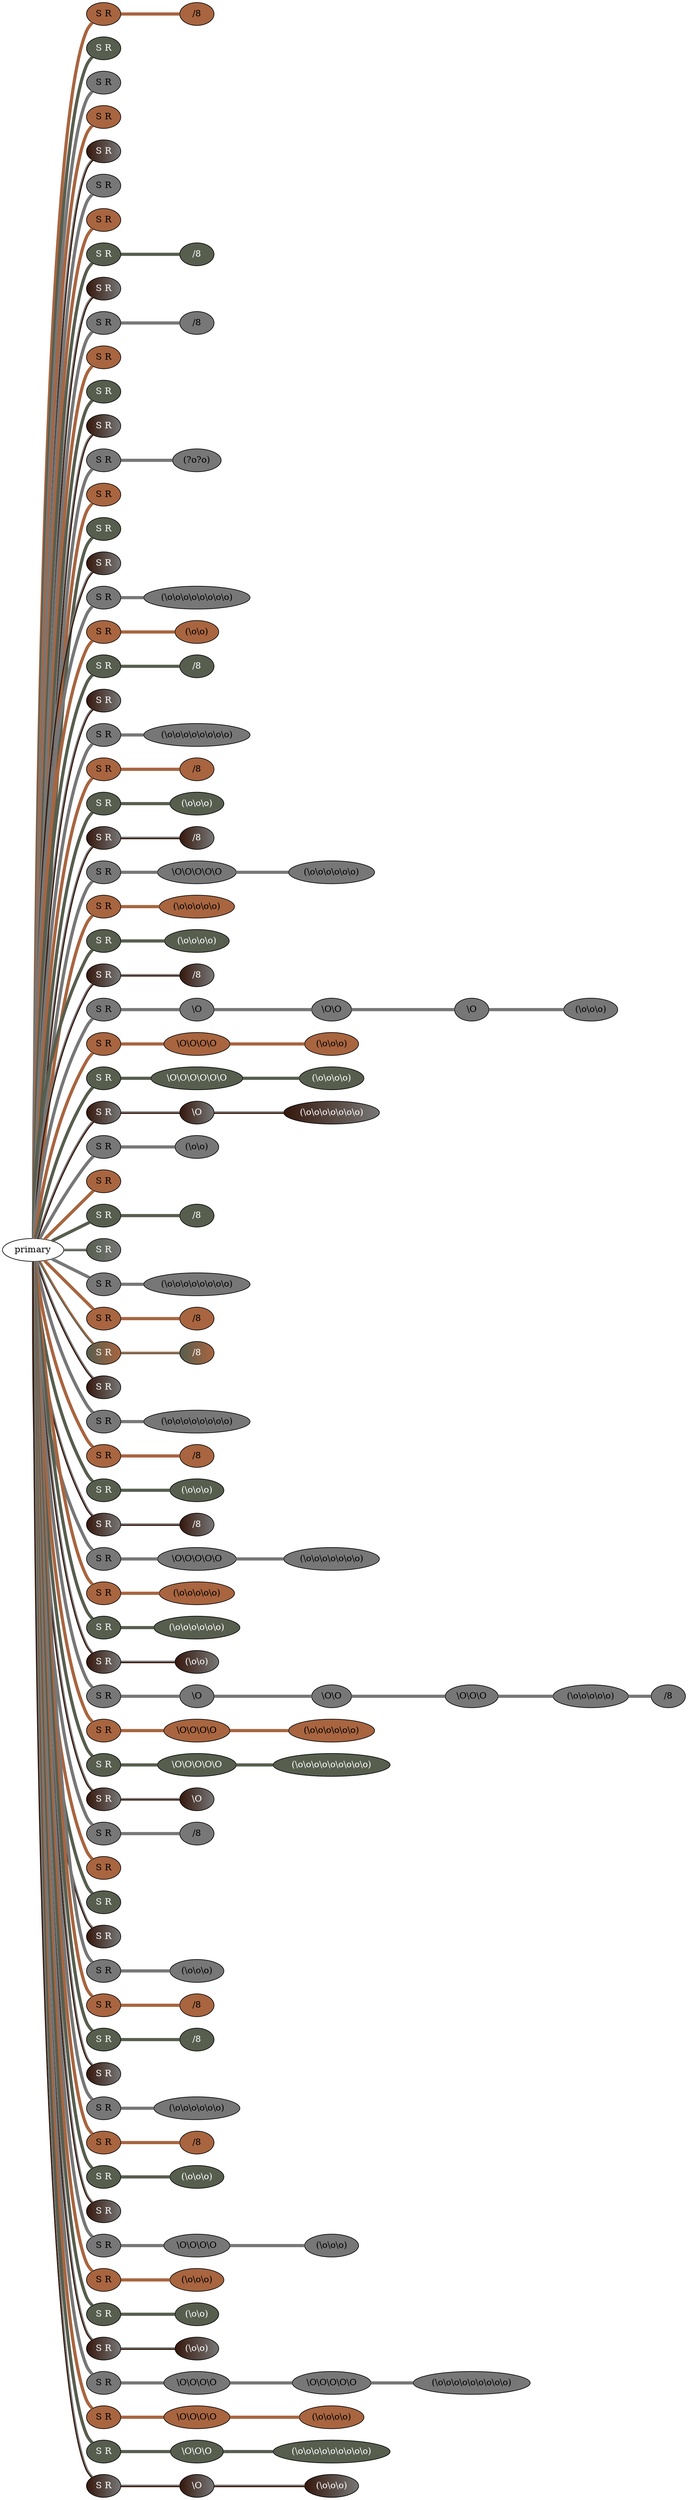 graph {
 graph [rankdir=LR]
"1" [qtype="pendant_node", pendant_colors="#A86540", pendant_ply="S", pendant_attach="R", pendant_length="42.0", label="S R", style=filled, fillcolor="#A86540", fontcolor="#000000"]
"primary" -- "1" [qtype="pendant_link",penwidth=5,color="#A86540"]
"1:0" [qtype="knot_node", knot_value="1", knot_type="E", knot_position="20.0", knot_spin="S", label="/8", style=filled, fillcolor="#A86540" , fontcolor="#000000"]
"1" -- "1:0" [qtype="knot_link",penwidth=5,color="#A86540"]
"2" [qtype="pendant_node", pendant_colors="#575E4E", pendant_ply="S", pendant_attach="R", pendant_length="46.5", label="S R", style=filled, fillcolor="#575E4E", fontcolor="#ffffff"]
"primary" -- "2" [qtype="pendant_link",penwidth=5,color="#575E4E"]
"3" [qtype="pendant_node", pendant_colors="#777777", pendant_ply="S", pendant_attach="R", pendant_length="51.0", label="S R", style=filled, fillcolor="#777777", fontcolor="#000000"]
"primary" -- "3" [qtype="pendant_link",penwidth=5,color="#777777"]
"4" [qtype="pendant_node", pendant_colors="#A86540", pendant_ply="S", pendant_attach="R", pendant_length="44.5", label="S R", style=filled, fillcolor="#A86540", fontcolor="#000000"]
"primary" -- "4" [qtype="pendant_link",penwidth=5,color="#A86540"]
"5" [qtype="pendant_node", pendant_colors="#35170C:#777777", pendant_ply="S", pendant_attach="R", pendant_length="52.5", label="S R", style=filled, fillcolor="#35170C:#777777", fontcolor="#ffffff"]
"primary" -- "5" [qtype="pendant_link",penwidth=2,color="#35170C:#777777"]
"6" [qtype="pendant_node", pendant_colors="#777777", pendant_ply="S", pendant_attach="R", pendant_length="52.0", label="S R", style=filled, fillcolor="#777777", fontcolor="#000000"]
"primary" -- "6" [qtype="pendant_link",penwidth=5,color="#777777"]
"7" [qtype="pendant_node", pendant_colors="#A86540", pendant_ply="S", pendant_attach="R", pendant_length="42.5", label="S R", style=filled, fillcolor="#A86540", fontcolor="#000000"]
"primary" -- "7" [qtype="pendant_link",penwidth=5,color="#A86540"]
"8" [qtype="pendant_node", pendant_colors="#575E4E", pendant_ply="S", pendant_attach="R", pendant_length="40.5", label="S R", style=filled, fillcolor="#575E4E", fontcolor="#ffffff"]
"primary" -- "8" [qtype="pendant_link",penwidth=5,color="#575E4E"]
"8:0" [qtype="knot_node", knot_value="1", knot_type="E", knot_position="20.5", knot_spin="S", label="/8", style=filled, fillcolor="#575E4E" , fontcolor="#ffffff"]
"8" -- "8:0" [qtype="knot_link",penwidth=5,color="#575E4E"]
"9" [qtype="pendant_node", pendant_colors="#35170C:#777777", pendant_ply="S", pendant_attach="R", pendant_length="55.0", label="S R", style=filled, fillcolor="#35170C:#777777", fontcolor="#ffffff"]
"primary" -- "9" [qtype="pendant_link",penwidth=2,color="#35170C:#777777"]
"10" [qtype="pendant_node", pendant_colors="#777777", pendant_ply="S", pendant_attach="R", pendant_length="47.5", label="S R", style=filled, fillcolor="#777777", fontcolor="#000000"]
"primary" -- "10" [qtype="pendant_link",penwidth=5,color="#777777"]
"10:0" [qtype="knot_node", knot_value="1", knot_type="E", knot_position="19.5", knot_spin="S", label="/8", style=filled, fillcolor="#777777" , fontcolor="#000000"]
"10" -- "10:0" [qtype="knot_link",penwidth=5,color="#777777"]
"11" [qtype="pendant_node", pendant_colors="#A86540", pendant_ply="S", pendant_attach="R", pendant_length="42.5", label="S R", style=filled, fillcolor="#A86540", fontcolor="#000000"]
"primary" -- "11" [qtype="pendant_link",penwidth=5,color="#A86540"]
"12" [qtype="pendant_node", pendant_colors="#575E4E", pendant_ply="S", pendant_attach="R", pendant_length="44.5", label="S R", style=filled, fillcolor="#575E4E", fontcolor="#ffffff"]
"primary" -- "12" [qtype="pendant_link",penwidth=5,color="#575E4E"]
"13" [qtype="pendant_node", pendant_colors="#35170C:#777777", pendant_ply="S", pendant_attach="R", pendant_length="51.5", label="S R", style=filled, fillcolor="#35170C:#777777", fontcolor="#ffffff"]
"primary" -- "13" [qtype="pendant_link",penwidth=2,color="#35170C:#777777"]
"14" [qtype="pendant_node", pendant_colors="#777777", pendant_ply="S", pendant_attach="R", pendant_length="45.0", label="S R", style=filled, fillcolor="#777777", fontcolor="#000000"]
"primary" -- "14" [qtype="pendant_link",penwidth=5,color="#777777"]
"14:0" [qtype="knot_node", knot_value="2", knot_type="L", knot_position="19.0", knot_spin="ZS", label="(?o?o)", style=filled, fillcolor="#777777" , fontcolor="#000000"]
"14" -- "14:0" [qtype="knot_link",penwidth=5,color="#777777"]
"15" [qtype="pendant_node", pendant_colors="#A86540", pendant_ply="S", pendant_attach="R", pendant_length="52.5", label="S R", style=filled, fillcolor="#A86540", fontcolor="#000000"]
"primary" -- "15" [qtype="pendant_link",penwidth=5,color="#A86540"]
"16" [qtype="pendant_node", pendant_colors="#575E4E", pendant_ply="S", pendant_attach="R", pendant_length="42.0", label="S R", style=filled, fillcolor="#575E4E", fontcolor="#ffffff"]
"primary" -- "16" [qtype="pendant_link",penwidth=5,color="#575E4E"]
"17" [qtype="pendant_node", pendant_colors="#35170C:#777777", pendant_ply="S", pendant_attach="R", pendant_length="51.0", label="S R", style=filled, fillcolor="#35170C:#777777", fontcolor="#ffffff"]
"primary" -- "17" [qtype="pendant_link",penwidth=2,color="#35170C:#777777"]
"18" [qtype="pendant_node", pendant_colors="#777777", pendant_ply="S", pendant_attach="R", pendant_length="47.0", label="S R", style=filled, fillcolor="#777777", fontcolor="#000000"]
"primary" -- "18" [qtype="pendant_link",penwidth=5,color="#777777"]
"18:0" [qtype="knot_node", knot_value="8", knot_type="L", knot_position="18.5", knot_spin="Z", label="(\\o\\o\\o\\o\\o\\o\\o\\o)", style=filled, fillcolor="#777777" , fontcolor="#000000"]
"18" -- "18:0" [qtype="knot_link",penwidth=5,color="#777777"]
"19" [qtype="pendant_node", pendant_colors="#A86540", pendant_ply="S", pendant_attach="R", pendant_length="49.5", label="S R", style=filled, fillcolor="#A86540", fontcolor="#000000"]
"primary" -- "19" [qtype="pendant_link",penwidth=5,color="#A86540"]
"19:0" [qtype="knot_node", knot_value="2", knot_type="L", knot_position="18.5", knot_spin="Z", label="(\\o\\o)", style=filled, fillcolor="#A86540" , fontcolor="#000000"]
"19" -- "19:0" [qtype="knot_link",penwidth=5,color="#A86540"]
"20" [qtype="pendant_node", pendant_colors="#575E4E", pendant_ply="S", pendant_attach="R", pendant_length="43.5", label="S R", style=filled, fillcolor="#575E4E", fontcolor="#ffffff"]
"primary" -- "20" [qtype="pendant_link",penwidth=5,color="#575E4E"]
"20:0" [qtype="knot_node", knot_value="1", knot_type="E", knot_position="18.5", knot_spin="S", label="/8", style=filled, fillcolor="#575E4E" , fontcolor="#ffffff"]
"20" -- "20:0" [qtype="knot_link",penwidth=5,color="#575E4E"]
"21" [qtype="pendant_node", pendant_colors="#35170C:#777777", pendant_ply="S", pendant_attach="R", pendant_length="55.0", label="S R", style=filled, fillcolor="#35170C:#777777", fontcolor="#ffffff"]
"primary" -- "21" [qtype="pendant_link",penwidth=2,color="#35170C:#777777"]
"22" [qtype="pendant_node", pendant_colors="#777777", pendant_ply="S", pendant_attach="R", pendant_length="33.0", label="S R", style=filled, fillcolor="#777777", fontcolor="#000000"]
"primary" -- "22" [qtype="pendant_link",penwidth=5,color="#777777"]
"22:0" [qtype="knot_node", knot_value="8", knot_type="L", knot_position="15.5", knot_spin="Z", label="(\\o\\o\\o\\o\\o\\o\\o\\o)", style=filled, fillcolor="#777777" , fontcolor="#000000"]
"22" -- "22:0" [qtype="knot_link",penwidth=5,color="#777777"]
"23" [qtype="pendant_node", pendant_colors="#A86540", pendant_ply="S", pendant_attach="R", pendant_length="43.0", label="S R", style=filled, fillcolor="#A86540", fontcolor="#000000"]
"primary" -- "23" [qtype="pendant_link",penwidth=5,color="#A86540"]
"23:0" [qtype="knot_node", knot_value="1", knot_type="E", knot_position="15.5", knot_spin="S", label="/8", style=filled, fillcolor="#A86540" , fontcolor="#000000"]
"23" -- "23:0" [qtype="knot_link",penwidth=5,color="#A86540"]
"24" [qtype="pendant_node", pendant_colors="#575E4E", pendant_ply="S", pendant_attach="R", pendant_length="40.0", label="S R", style=filled, fillcolor="#575E4E", fontcolor="#ffffff"]
"primary" -- "24" [qtype="pendant_link",penwidth=5,color="#575E4E"]
"24:0" [qtype="knot_node", knot_value="3", knot_type="L", knot_position="15.0", knot_spin="Z", label="(\\o\\o\\o)", style=filled, fillcolor="#575E4E" , fontcolor="#ffffff"]
"24" -- "24:0" [qtype="knot_link",penwidth=5,color="#575E4E"]
"25" [qtype="pendant_node", pendant_colors="#35170C:#777777", pendant_ply="S", pendant_attach="R", pendant_length="42.0", label="S R", style=filled, fillcolor="#35170C:#777777", fontcolor="#ffffff"]
"primary" -- "25" [qtype="pendant_link",penwidth=2,color="#35170C:#777777"]
"25:0" [qtype="knot_node", knot_value="1", knot_type="E", knot_position="15.5", knot_spin="S", label="/8", style=filled, fillcolor="#35170C:#777777" , fontcolor="#ffffff"]
"25" -- "25:0" [qtype="knot_link",penwidth=2,color="#35170C:#777777"]
"26" [qtype="pendant_node", pendant_colors="#777777", pendant_ply="S", pendant_attach="R", pendant_length="30.0", label="S R", style=filled, fillcolor="#777777", fontcolor="#000000"]
"primary" -- "26" [qtype="pendant_link",penwidth=5,color="#777777"]
"26:0" [qtype="knot_node", knot_value="5", knot_type="S", knot_position="12.0", knot_spin="Z", label="\\O\\O\\O\\O\\O", style=filled, fillcolor="#777777" , fontcolor="#000000"]
"26" -- "26:0" [qtype="knot_link",penwidth=5,color="#777777"]
"26:1" [qtype="knot_node", knot_value="6", knot_type="L", knot_position="17.5", knot_spin="Z", label="(\\o\\o\\o\\o\\o\\o)", style=filled, fillcolor="#777777" , fontcolor="#000000"]
"26:0" -- "26:1" [qtype="knot_link",penwidth=5,color="#777777"]
"27" [qtype="pendant_node", pendant_colors="#A86540", pendant_ply="S", pendant_attach="R", pendant_length="47.5", label="S R", style=filled, fillcolor="#A86540", fontcolor="#000000"]
"primary" -- "27" [qtype="pendant_link",penwidth=5,color="#A86540"]
"27:0" [qtype="knot_node", knot_value="5", knot_type="L", knot_position="19.0", knot_spin="Z", label="(\\o\\o\\o\\o\\o)", style=filled, fillcolor="#A86540" , fontcolor="#000000"]
"27" -- "27:0" [qtype="knot_link",penwidth=5,color="#A86540"]
"28" [qtype="pendant_node", pendant_colors="#575E4E", pendant_ply="S", pendant_attach="R", pendant_length="37.5", label="S R", style=filled, fillcolor="#575E4E", fontcolor="#ffffff"]
"primary" -- "28" [qtype="pendant_link",penwidth=5,color="#575E4E"]
"28:0" [qtype="knot_node", knot_value="4", knot_type="L", knot_position="18.5", knot_spin="Z", label="(\\o\\o\\o\\o)", style=filled, fillcolor="#575E4E" , fontcolor="#ffffff"]
"28" -- "28:0" [qtype="knot_link",penwidth=5,color="#575E4E"]
"29" [qtype="pendant_node", pendant_colors="#35170C:#777777", pendant_ply="S", pendant_attach="R", pendant_length="42.0", label="S R", style=filled, fillcolor="#35170C:#777777", fontcolor="#ffffff"]
"primary" -- "29" [qtype="pendant_link",penwidth=2,color="#35170C:#777777"]
"29:0" [qtype="knot_node", knot_value="1", knot_type="E", knot_position="22.5", knot_spin="S", label="/8", style=filled, fillcolor="#35170C:#777777" , fontcolor="#ffffff"]
"29" -- "29:0" [qtype="knot_link",penwidth=2,color="#35170C:#777777"]
"30" [qtype="pendant_node", pendant_colors="#777777", pendant_ply="S", pendant_attach="R", pendant_length="47.0", label="S R", style=filled, fillcolor="#777777", fontcolor="#000000"]
"primary" -- "30" [qtype="pendant_link",penwidth=5,color="#777777"]
"30:0" [qtype="knot_node", knot_value="1", knot_type="S", knot_position="3.0", knot_spin="Z", label="\\O", style=filled, fillcolor="#777777" , fontcolor="#000000"]
"30" -- "30:0" [qtype="knot_link",penwidth=5,color="#777777"]
"30:1" [qtype="knot_node", knot_value="2", knot_type="S", knot_position="8.0", knot_spin="Z", label="\\O\\O", style=filled, fillcolor="#777777" , fontcolor="#000000"]
"30:0" -- "30:1" [qtype="knot_link",penwidth=5,color="#777777"]
"30:2" [qtype="knot_node", knot_value="1", knot_type="S", knot_position="12.0", knot_spin="Z", label="\\O", style=filled, fillcolor="#777777" , fontcolor="#000000"]
"30:1" -- "30:2" [qtype="knot_link",penwidth=5,color="#777777"]
"30:3" [qtype="knot_node", knot_value="3", knot_type="L", knot_position="16.0", knot_spin="Z", label="(\\o\\o\\o)", style=filled, fillcolor="#777777" , fontcolor="#000000"]
"30:2" -- "30:3" [qtype="knot_link",penwidth=5,color="#777777"]
"31" [qtype="pendant_node", pendant_colors="#A86540", pendant_ply="S", pendant_attach="R", pendant_length="32.5", label="S R", style=filled, fillcolor="#A86540", fontcolor="#000000"]
"primary" -- "31" [qtype="pendant_link",penwidth=5,color="#A86540"]
"31:0" [qtype="knot_node", knot_value="4", knot_type="S", knot_position="11.5", knot_spin="Z", label="\\O\\O\\O\\O", style=filled, fillcolor="#A86540" , fontcolor="#000000"]
"31" -- "31:0" [qtype="knot_link",penwidth=5,color="#A86540"]
"31:1" [qtype="knot_node", knot_value="3", knot_type="L", knot_position="16.0", knot_spin="Z", label="(\\o\\o\\o)", style=filled, fillcolor="#A86540" , fontcolor="#000000"]
"31:0" -- "31:1" [qtype="knot_link",penwidth=5,color="#A86540"]
"32" [qtype="pendant_node", pendant_colors="#575E4E", pendant_ply="S", pendant_attach="R", pendant_length="31.5", label="S R", style=filled, fillcolor="#575E4E", fontcolor="#ffffff"]
"primary" -- "32" [qtype="pendant_link",penwidth=5,color="#575E4E"]
"32:0" [qtype="knot_node", knot_value="6", knot_type="S", knot_position="11.0", knot_spin="Z", label="\\O\\O\\O\\O\\O\\O", style=filled, fillcolor="#575E4E" , fontcolor="#ffffff"]
"32" -- "32:0" [qtype="knot_link",penwidth=5,color="#575E4E"]
"32:1" [qtype="knot_node", knot_value="4", knot_type="L", knot_position="15.5", knot_spin="Z", label="(\\o\\o\\o\\o)", style=filled, fillcolor="#575E4E" , fontcolor="#ffffff"]
"32:0" -- "32:1" [qtype="knot_link",penwidth=5,color="#575E4E"]
"33" [qtype="pendant_node", pendant_colors="#35170C:#777777", pendant_ply="S", pendant_attach="R", pendant_length="35.0", label="S R", style=filled, fillcolor="#35170C:#777777", fontcolor="#ffffff"]
"primary" -- "33" [qtype="pendant_link",penwidth=2,color="#35170C:#777777"]
"33:0" [qtype="knot_node", knot_value="1", knot_type="S", knot_position="13.0", knot_spin="Z", label="\\O", style=filled, fillcolor="#35170C:#777777" , fontcolor="#ffffff"]
"33" -- "33:0" [qtype="knot_link",penwidth=2,color="#35170C:#777777"]
"33:1" [qtype="knot_node", knot_value="7", knot_type="L", knot_position="17.5", knot_spin="Z", label="(\\o\\o\\o\\o\\o\\o\\o)", style=filled, fillcolor="#35170C:#777777" , fontcolor="#ffffff"]
"33:0" -- "33:1" [qtype="knot_link",penwidth=2,color="#35170C:#777777"]
"34" [qtype="pendant_node", pendant_colors="#777777", pendant_ply="S", pendant_attach="R", pendant_length="51.5", label="S R", style=filled, fillcolor="#777777", fontcolor="#000000"]
"primary" -- "34" [qtype="pendant_link",penwidth=5,color="#777777"]
"34:0" [qtype="knot_node", knot_value="2", knot_type="L", knot_position="17.5", knot_spin="Z", label="(\\o\\o)", style=filled, fillcolor="#777777" , fontcolor="#000000"]
"34" -- "34:0" [qtype="knot_link",penwidth=5,color="#777777"]
"35" [qtype="pendant_node", pendant_colors="#A86540", pendant_ply="S", pendant_attach="R", pendant_length="52.5", label="S R", style=filled, fillcolor="#A86540", fontcolor="#000000"]
"primary" -- "35" [qtype="pendant_link",penwidth=5,color="#A86540"]
"36" [qtype="pendant_node", pendant_colors="#575E4E", pendant_ply="S", pendant_attach="R", pendant_length="35.0", label="S R", style=filled, fillcolor="#575E4E", fontcolor="#ffffff"]
"primary" -- "36" [qtype="pendant_link",penwidth=5,color="#575E4E"]
"36:0" [qtype="knot_node", knot_value="1", knot_type="E", knot_position="16.5", knot_spin="S", label="/8", style=filled, fillcolor="#575E4E" , fontcolor="#ffffff"]
"36" -- "36:0" [qtype="knot_link",penwidth=5,color="#575E4E"]
"37" [qtype="pendant_node", pendant_colors="#575E4E:#777777", pendant_ply="S", pendant_attach="R", pendant_length="43.5", label="S R", style=filled, fillcolor="#575E4E:#777777", fontcolor="#ffffff"]
"primary" -- "37" [qtype="pendant_link",penwidth=2,color="#575E4E:#777777"]
"38" [qtype="pendant_node", pendant_colors="#777777", pendant_ply="S", pendant_attach="R", pendant_length="46.5", label="S R", style=filled, fillcolor="#777777", fontcolor="#000000"]
"primary" -- "38" [qtype="pendant_link",penwidth=5,color="#777777"]
"38:0" [qtype="knot_node", knot_value="8", knot_type="L", knot_position="16.5", knot_spin="Z", label="(\\o\\o\\o\\o\\o\\o\\o\\o)", style=filled, fillcolor="#777777" , fontcolor="#000000"]
"38" -- "38:0" [qtype="knot_link",penwidth=5,color="#777777"]
"39" [qtype="pendant_node", pendant_colors="#A86540", pendant_ply="S", pendant_attach="R", pendant_length="41.5", label="S R", style=filled, fillcolor="#A86540", fontcolor="#000000"]
"primary" -- "39" [qtype="pendant_link",penwidth=5,color="#A86540"]
"39:0" [qtype="knot_node", knot_value="1", knot_type="E", knot_position="17.0", knot_spin="S", label="/8", style=filled, fillcolor="#A86540" , fontcolor="#000000"]
"39" -- "39:0" [qtype="knot_link",penwidth=5,color="#A86540"]
"40" [qtype="pendant_node", pendant_colors="#575E4E:#A86540", pendant_ply="S", pendant_attach="R", pendant_length="47.0", label="S R", style=filled, fillcolor="#575E4E:#A86540", fontcolor="#ffffff"]
"primary" -- "40" [qtype="pendant_link",penwidth=2,color="#575E4E:#A86540"]
"40:0" [qtype="knot_node", knot_value="1", knot_type="E", knot_position="15.5", knot_spin="S", label="/8", style=filled, fillcolor="#575E4E:#A86540" , fontcolor="#ffffff"]
"40" -- "40:0" [qtype="knot_link",penwidth=2,color="#575E4E:#A86540"]
"41" [qtype="pendant_node", pendant_colors="#35170C:#777777", pendant_ply="S", pendant_attach="R", pendant_length="47.5", label="S R", style=filled, fillcolor="#35170C:#777777", fontcolor="#ffffff"]
"primary" -- "41" [qtype="pendant_link",penwidth=2,color="#35170C:#777777"]
"42" [qtype="pendant_node", pendant_colors="#777777", pendant_ply="S", pendant_attach="R", pendant_length="45.0", label="S R", style=filled, fillcolor="#777777", fontcolor="#000000"]
"primary" -- "42" [qtype="pendant_link",penwidth=5,color="#777777"]
"42:0" [qtype="knot_node", knot_value="8", knot_type="L", knot_position="17.0", knot_spin="Z", label="(\\o\\o\\o\\o\\o\\o\\o\\o)", style=filled, fillcolor="#777777" , fontcolor="#000000"]
"42" -- "42:0" [qtype="knot_link",penwidth=5,color="#777777"]
"43" [qtype="pendant_node", pendant_colors="#A86540", pendant_ply="S", pendant_attach="R", pendant_length="37.0", label="S R", style=filled, fillcolor="#A86540", fontcolor="#000000"]
"primary" -- "43" [qtype="pendant_link",penwidth=5,color="#A86540"]
"43:0" [qtype="knot_node", knot_value="1", knot_type="E", knot_position="16.5", knot_spin="S", label="/8", style=filled, fillcolor="#A86540" , fontcolor="#000000"]
"43" -- "43:0" [qtype="knot_link",penwidth=5,color="#A86540"]
"44" [qtype="pendant_node", pendant_colors="#575E4E", pendant_ply="S", pendant_attach="R", pendant_length="47.5", label="S R", style=filled, fillcolor="#575E4E", fontcolor="#ffffff"]
"primary" -- "44" [qtype="pendant_link",penwidth=5,color="#575E4E"]
"44:0" [qtype="knot_node", knot_value="3", knot_type="L", knot_position="17.5", knot_spin="Z", label="(\\o\\o\\o)", style=filled, fillcolor="#575E4E" , fontcolor="#ffffff"]
"44" -- "44:0" [qtype="knot_link",penwidth=5,color="#575E4E"]
"45" [qtype="pendant_node", pendant_colors="#35170C:#777777", pendant_ply="S", pendant_attach="R", pendant_length="43.5", label="S R", style=filled, fillcolor="#35170C:#777777", fontcolor="#ffffff"]
"primary" -- "45" [qtype="pendant_link",penwidth=2,color="#35170C:#777777"]
"45:0" [qtype="knot_node", knot_value="1", knot_type="E", knot_position="18.5", knot_spin="S", label="/8", style=filled, fillcolor="#35170C:#777777" , fontcolor="#ffffff"]
"45" -- "45:0" [qtype="knot_link",penwidth=2,color="#35170C:#777777"]
"46" [qtype="pendant_node", pendant_colors="#777777", pendant_ply="S", pendant_attach="R", pendant_length="35.0", label="S R", style=filled, fillcolor="#777777", fontcolor="#000000"]
"primary" -- "46" [qtype="pendant_link",penwidth=5,color="#777777"]
"46:0" [qtype="knot_node", knot_value="5", knot_type="S", knot_position="15.5", knot_spin="Z", label="\\O\\O\\O\\O\\O", style=filled, fillcolor="#777777" , fontcolor="#000000"]
"46" -- "46:0" [qtype="knot_link",penwidth=5,color="#777777"]
"46:1" [qtype="knot_node", knot_value="7", knot_type="L", knot_position="20.5", knot_spin="Z", label="(\\o\\o\\o\\o\\o\\o\\o)", style=filled, fillcolor="#777777" , fontcolor="#000000"]
"46:0" -- "46:1" [qtype="knot_link",penwidth=5,color="#777777"]
"47" [qtype="pendant_node", pendant_colors="#A86540", pendant_ply="S", pendant_attach="R", pendant_length="42.0", label="S R", style=filled, fillcolor="#A86540", fontcolor="#000000"]
"primary" -- "47" [qtype="pendant_link",penwidth=5,color="#A86540"]
"47:0" [qtype="knot_node", knot_value="5", knot_type="L", knot_position="21.0", knot_spin="Z", label="(\\o\\o\\o\\o\\o)", style=filled, fillcolor="#A86540" , fontcolor="#000000"]
"47" -- "47:0" [qtype="knot_link",penwidth=5,color="#A86540"]
"48" [qtype="pendant_node", pendant_colors="#575E4E", pendant_ply="S", pendant_attach="R", pendant_length="45.5", label="S R", style=filled, fillcolor="#575E4E", fontcolor="#ffffff"]
"primary" -- "48" [qtype="pendant_link",penwidth=5,color="#575E4E"]
"48:0" [qtype="knot_node", knot_value="6", knot_type="L", knot_position="20.5", knot_spin="Z", label="(\\o\\o\\o\\o\\o\\o)", style=filled, fillcolor="#575E4E" , fontcolor="#ffffff"]
"48" -- "48:0" [qtype="knot_link",penwidth=5,color="#575E4E"]
"49" [qtype="pendant_node", pendant_colors="#35170C:#777777", pendant_ply="S", pendant_attach="R", pendant_length="47.5", label="S R", style=filled, fillcolor="#35170C:#777777", fontcolor="#ffffff"]
"primary" -- "49" [qtype="pendant_link",penwidth=2,color="#35170C:#777777"]
"49:0" [qtype="knot_node", knot_value="2", knot_type="L", knot_position="25.0", knot_spin="Z", label="(\\o\\o)", style=filled, fillcolor="#35170C:#777777" , fontcolor="#ffffff"]
"49" -- "49:0" [qtype="knot_link",penwidth=2,color="#35170C:#777777"]
"50" [qtype="pendant_node", pendant_colors="#777777", pendant_ply="S", pendant_attach="R", pendant_length="35.0", label="S R", style=filled, fillcolor="#777777", fontcolor="#000000"]
"primary" -- "50" [qtype="pendant_link",penwidth=5,color="#777777"]
"50:0" [qtype="knot_node", knot_value="1", knot_type="S", knot_position="3.5", knot_spin="Z", label="\\O", style=filled, fillcolor="#777777" , fontcolor="#000000"]
"50" -- "50:0" [qtype="knot_link",penwidth=5,color="#777777"]
"50:1" [qtype="knot_node", knot_value="2", knot_type="S", knot_position="9.0", knot_spin="Z", label="\\O\\O", style=filled, fillcolor="#777777" , fontcolor="#000000"]
"50:0" -- "50:1" [qtype="knot_link",penwidth=5,color="#777777"]
"50:2" [qtype="knot_node", knot_value="3", knot_type="S", knot_position="12.5", knot_spin="Z", label="\\O\\O\\O", style=filled, fillcolor="#777777" , fontcolor="#000000"]
"50:1" -- "50:2" [qtype="knot_link",penwidth=5,color="#777777"]
"50:3" [qtype="knot_node", knot_value="5", knot_type="L", knot_position="16.0", knot_spin="Z", label="(\\o\\o\\o\\o\\o)", style=filled, fillcolor="#777777" , fontcolor="#000000"]
"50:2" -- "50:3" [qtype="knot_link",penwidth=5,color="#777777"]
"50:4" [qtype="knot_node", knot_value="1", knot_type="E", knot_position="22.5", knot_spin="S", label="/8", style=filled, fillcolor="#777777" , fontcolor="#000000"]
"50:3" -- "50:4" [qtype="knot_link",penwidth=5,color="#777777"]
"51" [qtype="pendant_node", pendant_colors="#A86540", pendant_ply="S", pendant_attach="R", pendant_length="36.5", label="S R", style=filled, fillcolor="#A86540", fontcolor="#000000"]
"primary" -- "51" [qtype="pendant_link",penwidth=5,color="#A86540"]
"51:0" [qtype="knot_node", knot_value="4", knot_type="S", knot_position="11.5", knot_spin="Z", label="\\O\\O\\O\\O", style=filled, fillcolor="#A86540" , fontcolor="#000000"]
"51" -- "51:0" [qtype="knot_link",penwidth=5,color="#A86540"]
"51:1" [qtype="knot_node", knot_value="6", knot_type="L", knot_position="15.5", knot_spin="Z", label="(\\o\\o\\o\\o\\o\\o)", style=filled, fillcolor="#A86540" , fontcolor="#000000"]
"51:0" -- "51:1" [qtype="knot_link",penwidth=5,color="#A86540"]
"52" [qtype="pendant_node", pendant_colors="#575E4E", pendant_ply="S", pendant_attach="R", pendant_length="37.5", label="S R", style=filled, fillcolor="#575E4E", fontcolor="#ffffff"]
"primary" -- "52" [qtype="pendant_link",penwidth=5,color="#575E4E"]
"52:0" [qtype="knot_node", knot_value="5", knot_type="S", knot_position="10.5", knot_spin="Z", label="\\O\\O\\O\\O\\O", style=filled, fillcolor="#575E4E" , fontcolor="#ffffff"]
"52" -- "52:0" [qtype="knot_link",penwidth=5,color="#575E4E"]
"52:1" [qtype="knot_node", knot_value="9", knot_type="L", knot_position="17.0", knot_spin="Z", label="(\\o\\o\\o\\o\\o\\o\\o\\o\\o)", style=filled, fillcolor="#575E4E" , fontcolor="#ffffff"]
"52:0" -- "52:1" [qtype="knot_link",penwidth=5,color="#575E4E"]
"53" [qtype="pendant_node", pendant_colors="#35170C:#777777", pendant_ply="S", pendant_attach="R", pendant_length="45.0", label="S R", style=filled, fillcolor="#35170C:#777777", fontcolor="#ffffff"]
"primary" -- "53" [qtype="pendant_link",penwidth=2,color="#35170C:#777777"]
"53:0" [qtype="knot_node", knot_value="1", knot_type="S", knot_position="12.0", knot_spin="Z", label="\\O", style=filled, fillcolor="#35170C:#777777" , fontcolor="#ffffff"]
"53" -- "53:0" [qtype="knot_link",penwidth=2,color="#35170C:#777777"]
"54" [qtype="pendant_node", pendant_colors="#777777", pendant_ply="S", pendant_attach="R", pendant_length="42.0", label="S R", style=filled, fillcolor="#777777", fontcolor="#000000"]
"primary" -- "54" [qtype="pendant_link",penwidth=5,color="#777777"]
"54:0" [qtype="knot_node", knot_value="1", knot_type="E", knot_position="16.0", knot_spin="S", label="/8", style=filled, fillcolor="#777777" , fontcolor="#000000"]
"54" -- "54:0" [qtype="knot_link",penwidth=5,color="#777777"]
"55" [qtype="pendant_node", pendant_colors="#A86540", pendant_ply="S", pendant_attach="R", pendant_length="50.0", label="S R", style=filled, fillcolor="#A86540", fontcolor="#000000"]
"primary" -- "55" [qtype="pendant_link",penwidth=5,color="#A86540"]
"56" [qtype="pendant_node", pendant_colors="#575E4E", pendant_ply="S", pendant_attach="R", pendant_length="47.0", label="S R", style=filled, fillcolor="#575E4E", fontcolor="#ffffff"]
"primary" -- "56" [qtype="pendant_link",penwidth=5,color="#575E4E"]
"57" [qtype="pendant_node", pendant_colors="#35170C:#777777", pendant_ply="S", pendant_attach="R", pendant_length="49.0", label="S R", style=filled, fillcolor="#35170C:#777777", fontcolor="#ffffff"]
"primary" -- "57" [qtype="pendant_link",penwidth=2,color="#35170C:#777777"]
"58" [qtype="pendant_node", pendant_colors="#777777", pendant_ply="S", pendant_attach="R", pendant_length="42.5", label="S R", style=filled, fillcolor="#777777", fontcolor="#000000"]
"primary" -- "58" [qtype="pendant_link",penwidth=5,color="#777777"]
"58:0" [qtype="knot_node", knot_value="3", knot_type="L", knot_position="16.0", knot_spin="Z", label="(\\o\\o\\o)", style=filled, fillcolor="#777777" , fontcolor="#000000"]
"58" -- "58:0" [qtype="knot_link",penwidth=5,color="#777777"]
"59" [qtype="pendant_node", pendant_colors="#A86540", pendant_ply="S", pendant_attach="R", pendant_length="44.5", label="S R", style=filled, fillcolor="#A86540", fontcolor="#000000"]
"primary" -- "59" [qtype="pendant_link",penwidth=5,color="#A86540"]
"59:0" [qtype="knot_node", knot_value="1", knot_type="E", knot_position="16.0", knot_spin="S", label="/8", style=filled, fillcolor="#A86540" , fontcolor="#000000"]
"59" -- "59:0" [qtype="knot_link",penwidth=5,color="#A86540"]
"60" [qtype="pendant_node", pendant_colors="#575E4E", pendant_ply="S", pendant_attach="R", pendant_length="44.5", label="S R", style=filled, fillcolor="#575E4E", fontcolor="#ffffff"]
"primary" -- "60" [qtype="pendant_link",penwidth=5,color="#575E4E"]
"60:0" [qtype="knot_node", knot_value="1", knot_type="E", knot_position="15.5", knot_spin="S", label="/8", style=filled, fillcolor="#575E4E" , fontcolor="#ffffff"]
"60" -- "60:0" [qtype="knot_link",penwidth=5,color="#575E4E"]
"61" [qtype="pendant_node", pendant_colors="#35170C:#777777", pendant_ply="S", pendant_attach="R", pendant_length="47.0", label="S R", style=filled, fillcolor="#35170C:#777777", fontcolor="#ffffff"]
"primary" -- "61" [qtype="pendant_link",penwidth=2,color="#35170C:#777777"]
"62" [qtype="pendant_node", pendant_colors="#777777", pendant_ply="S", pendant_attach="R", pendant_length="50.0", label="S R", style=filled, fillcolor="#777777", fontcolor="#000000"]
"primary" -- "62" [qtype="pendant_link",penwidth=5,color="#777777"]
"62:0" [qtype="knot_node", knot_value="6", knot_type="L", knot_position="16.5", knot_spin="Z", label="(\\o\\o\\o\\o\\o\\o)", style=filled, fillcolor="#777777" , fontcolor="#000000"]
"62" -- "62:0" [qtype="knot_link",penwidth=5,color="#777777"]
"63" [qtype="pendant_node", pendant_colors="#A86540", pendant_ply="S", pendant_attach="R", pendant_length="44.0", label="S R", style=filled, fillcolor="#A86540", fontcolor="#000000"]
"primary" -- "63" [qtype="pendant_link",penwidth=5,color="#A86540"]
"63:0" [qtype="knot_node", knot_value="1", knot_type="E", knot_position="15.0", knot_spin="S", label="/8", style=filled, fillcolor="#A86540" , fontcolor="#000000"]
"63" -- "63:0" [qtype="knot_link",penwidth=5,color="#A86540"]
"64" [qtype="pendant_node", pendant_colors="#575E4E", pendant_ply="S", pendant_attach="R", pendant_length="42.5", label="S R", style=filled, fillcolor="#575E4E", fontcolor="#ffffff"]
"primary" -- "64" [qtype="pendant_link",penwidth=5,color="#575E4E"]
"64:0" [qtype="knot_node", knot_value="3", knot_type="L", knot_position="16.0", knot_spin="Z", label="(\\o\\o\\o)", style=filled, fillcolor="#575E4E" , fontcolor="#ffffff"]
"64" -- "64:0" [qtype="knot_link",penwidth=5,color="#575E4E"]
"65" [qtype="pendant_node", pendant_colors="#35170C:#777777", pendant_ply="S", pendant_attach="R", pendant_length="47.5", label="S R", style=filled, fillcolor="#35170C:#777777", fontcolor="#ffffff"]
"primary" -- "65" [qtype="pendant_link",penwidth=2,color="#35170C:#777777"]
"66" [qtype="pendant_node", pendant_colors="#777777", pendant_ply="S", pendant_attach="R", pendant_length="45.0", label="S R", style=filled, fillcolor="#777777", fontcolor="#000000"]
"primary" -- "66" [qtype="pendant_link",penwidth=5,color="#777777"]
"66:0" [qtype="knot_node", knot_value="4", knot_type="S", knot_position="11.5", knot_spin="Z", label="\\O\\O\\O\\O", style=filled, fillcolor="#777777" , fontcolor="#000000"]
"66" -- "66:0" [qtype="knot_link",penwidth=5,color="#777777"]
"66:1" [qtype="knot_node", knot_value="3", knot_type="L", knot_position="17.5", knot_spin="Z", label="(\\o\\o\\o)", style=filled, fillcolor="#777777" , fontcolor="#000000"]
"66:0" -- "66:1" [qtype="knot_link",penwidth=5,color="#777777"]
"67" [qtype="pendant_node", pendant_colors="#A86540", pendant_ply="S", pendant_attach="R", pendant_length="47.5", label="S R", style=filled, fillcolor="#A86540", fontcolor="#000000"]
"primary" -- "67" [qtype="pendant_link",penwidth=5,color="#A86540"]
"67:0" [qtype="knot_node", knot_value="3", knot_type="L", knot_position="16.5", knot_spin="Z", label="(\\o\\o\\o)", style=filled, fillcolor="#A86540" , fontcolor="#000000"]
"67" -- "67:0" [qtype="knot_link",penwidth=5,color="#A86540"]
"68" [qtype="pendant_node", pendant_colors="#575E4E", pendant_ply="S", pendant_attach="R", pendant_length="42.5", label="S R", style=filled, fillcolor="#575E4E", fontcolor="#ffffff"]
"primary" -- "68" [qtype="pendant_link",penwidth=5,color="#575E4E"]
"68:0" [qtype="knot_node", knot_value="2", knot_type="L", knot_position="16.5", knot_spin="Z", label="(\\o\\o)", style=filled, fillcolor="#575E4E" , fontcolor="#ffffff"]
"68" -- "68:0" [qtype="knot_link",penwidth=5,color="#575E4E"]
"69" [qtype="pendant_node", pendant_colors="#35170C:#777777", pendant_ply="S", pendant_attach="R", pendant_length="41.5", label="S R", style=filled, fillcolor="#35170C:#777777", fontcolor="#ffffff"]
"primary" -- "69" [qtype="pendant_link",penwidth=2,color="#35170C:#777777"]
"69:0" [qtype="knot_node", knot_value="2", knot_type="L", knot_position="18.0", knot_spin="Z", label="(\\o\\o)", style=filled, fillcolor="#35170C:#777777" , fontcolor="#ffffff"]
"69" -- "69:0" [qtype="knot_link",penwidth=2,color="#35170C:#777777"]
"70" [qtype="pendant_node", pendant_colors="#777777", pendant_ply="S", pendant_attach="R", pendant_length="33.5", label="S R", style=filled, fillcolor="#777777", fontcolor="#000000"]
"primary" -- "70" [qtype="pendant_link",penwidth=5,color="#777777"]
"70:0" [qtype="knot_node", knot_value="4", knot_type="S", knot_position="9.5", knot_spin="Z", label="\\O\\O\\O\\O", style=filled, fillcolor="#777777" , fontcolor="#000000"]
"70" -- "70:0" [qtype="knot_link",penwidth=5,color="#777777"]
"70:1" [qtype="knot_node", knot_value="5", knot_type="S", knot_position="13.0", knot_spin="Z", label="\\O\\O\\O\\O\\O", style=filled, fillcolor="#777777" , fontcolor="#000000"]
"70:0" -- "70:1" [qtype="knot_link",penwidth=5,color="#777777"]
"70:2" [qtype="knot_node", knot_value="9", knot_type="L", knot_position="17.0", knot_spin="Z", label="(\\o\\o\\o\\o\\o\\o\\o\\o\\o)", style=filled, fillcolor="#777777" , fontcolor="#000000"]
"70:1" -- "70:2" [qtype="knot_link",penwidth=5,color="#777777"]
"71" [qtype="pendant_node", pendant_colors="#A86540", pendant_ply="S", pendant_attach="R", pendant_length="39.0", label="S R", style=filled, fillcolor="#A86540", fontcolor="#000000"]
"primary" -- "71" [qtype="pendant_link",penwidth=5,color="#A86540"]
"71:0" [qtype="knot_node", knot_value="4", knot_type="S", knot_position="12.5", knot_spin="Z", label="\\O\\O\\O\\O", style=filled, fillcolor="#A86540" , fontcolor="#000000"]
"71" -- "71:0" [qtype="knot_link",penwidth=5,color="#A86540"]
"71:1" [qtype="knot_node", knot_value="4", knot_type="L", knot_position="17.0", knot_spin="Z", label="(\\o\\o\\o\\o)", style=filled, fillcolor="#A86540" , fontcolor="#000000"]
"71:0" -- "71:1" [qtype="knot_link",penwidth=5,color="#A86540"]
"72" [qtype="pendant_node", pendant_colors="#575E4E", pendant_ply="S", pendant_attach="R", pendant_length="24.0", label="S R", style=filled, fillcolor="#575E4E", fontcolor="#ffffff"]
"primary" -- "72" [qtype="pendant_link",penwidth=5,color="#575E4E"]
"72:0" [qtype="knot_node", knot_value="3", knot_type="S", knot_position="10.0", knot_spin="Z", label="\\O\\O\\O", style=filled, fillcolor="#575E4E" , fontcolor="#ffffff"]
"72" -- "72:0" [qtype="knot_link",penwidth=5,color="#575E4E"]
"72:1" [qtype="knot_node", knot_value="9", knot_type="L", knot_position="15.5", knot_spin="Z", label="(\\o\\o\\o\\o\\o\\o\\o\\o\\o)", style=filled, fillcolor="#575E4E" , fontcolor="#ffffff"]
"72:0" -- "72:1" [qtype="knot_link",penwidth=5,color="#575E4E"]
"73" [qtype="pendant_node", pendant_colors="#35170C:#777777", pendant_ply="S", pendant_attach="R", pendant_length="40.0", label="S R", style=filled, fillcolor="#35170C:#777777", fontcolor="#ffffff"]
"primary" -- "73" [qtype="pendant_link",penwidth=2,color="#35170C:#777777"]
"73:0" [qtype="knot_node", knot_value="1", knot_type="S", knot_position="13.5", knot_spin="Z", label="\\O", style=filled, fillcolor="#35170C:#777777" , fontcolor="#ffffff"]
"73" -- "73:0" [qtype="knot_link",penwidth=2,color="#35170C:#777777"]
"73:1" [qtype="knot_node", knot_value="3", knot_type="L", knot_position="21.0", knot_spin="Z", label="(\\o\\o\\o)", style=filled, fillcolor="#35170C:#777777" , fontcolor="#ffffff"]
"73:0" -- "73:1" [qtype="knot_link",penwidth=2,color="#35170C:#777777"]
}
